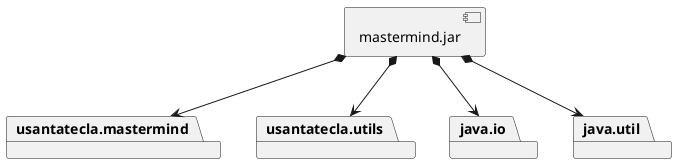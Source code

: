 @startuml desarrollo_implementacion
package "  "  as usantatecla.mastermind {
}
package "  "  as usantatecla.utils {
}
package "  "  as java.io {
}
package "  "  as java.util {
}

[mastermind.jar] as jar

jar *--> usantatecla.mastermind
jar *--> usantatecla.utils
jar *--> java.io
jar *--> java.util
@enduml

@startuml despliegue_fisica
node node #DDDDDD [
<b>Personal Computer</b>
----

]

[ mastermind.jar ] as component

node *--> component
@enduml